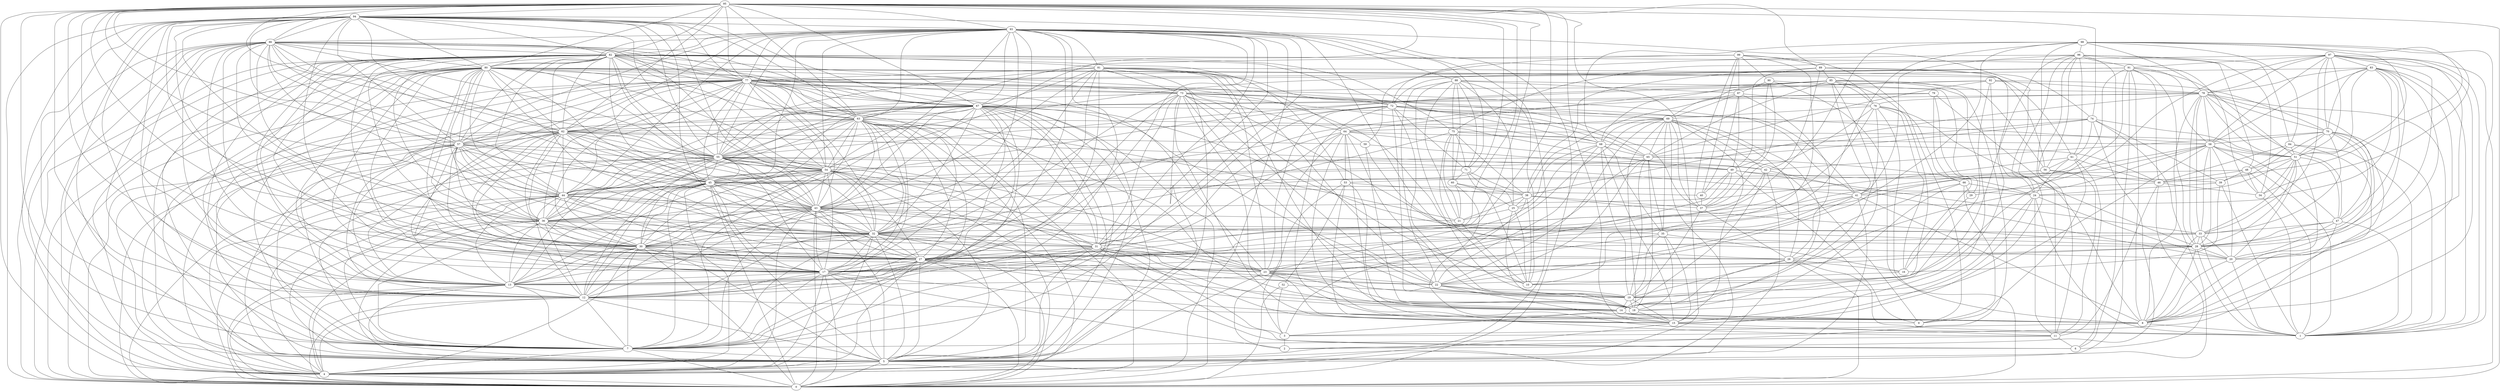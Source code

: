 digraph "sensornet-topology" {
label = "";
rankdir="BT";"0"->"4" [arrowhead = "both"] 
"0"->"5" [arrowhead = "both"] 
"0"->"7" [arrowhead = "both"] 
"0"->"12" [arrowhead = "both"] 
"0"->"13" [arrowhead = "both"] 
"0"->"17" [arrowhead = "both"] 
"0"->"26" [arrowhead = "both"] 
"0"->"27" [arrowhead = "both"] 
"0"->"30" [arrowhead = "both"] 
"0"->"32" [arrowhead = "both"] 
"0"->"36" [arrowhead = "both"] 
"0"->"43" [arrowhead = "both"] 
"0"->"44" [arrowhead = "both"] 
"0"->"45" [arrowhead = "both"] 
"0"->"52" [arrowhead = "both"] 
"0"->"54" [arrowhead = "both"] 
"0"->"55" [arrowhead = "both"] 
"0"->"57" [arrowhead = "both"] 
"0"->"62" [arrowhead = "both"] 
"0"->"63" [arrowhead = "both"] 
"0"->"67" [arrowhead = "both"] 
"0"->"76" [arrowhead = "both"] 
"0"->"77" [arrowhead = "both"] 
"0"->"80" [arrowhead = "both"] 
"0"->"82" [arrowhead = "both"] 
"0"->"86" [arrowhead = "both"] 
"0"->"93" [arrowhead = "both"] 
"0"->"94" [arrowhead = "both"] 
"0"->"95" [arrowhead = "both"] 
"0"->"97" [arrowhead = "both"] 
"1"->"8" [arrowhead = "both"] 
"1"->"20" [arrowhead = "both"] 
"1"->"24" [arrowhead = "both"] 
"1"->"26" [arrowhead = "both"] 
"1"->"28" [arrowhead = "both"] 
"1"->"33" [arrowhead = "both"] 
"1"->"34" [arrowhead = "both"] 
"1"->"39" [arrowhead = "both"] 
"1"->"47" [arrowhead = "both"] 
"1"->"48" [arrowhead = "both"] 
"1"->"58" [arrowhead = "both"] 
"1"->"60" [arrowhead = "both"] 
"1"->"70" [arrowhead = "both"] 
"1"->"78" [arrowhead = "both"] 
"1"->"83" [arrowhead = "both"] 
"1"->"84" [arrowhead = "both"] 
"1"->"97" [arrowhead = "both"] 
"1"->"98" [arrowhead = "both"] 
"2"->"3" [arrowhead = "both"] 
"2"->"17" [arrowhead = "both"] 
"2"->"53" [arrowhead = "both"] 
"2"->"74" [arrowhead = "both"] 
"2"->"85" [arrowhead = "both"] 
"3"->"8" [arrowhead = "both"] 
"3"->"14" [arrowhead = "both"] 
"3"->"31" [arrowhead = "both"] 
"3"->"38" [arrowhead = "both"] 
"3"->"52" [arrowhead = "both"] 
"3"->"64" [arrowhead = "both"] 
"3"->"84" [arrowhead = "both"] 
"4"->"5" [arrowhead = "both"] 
"4"->"7" [arrowhead = "both"] 
"4"->"12" [arrowhead = "both"] 
"4"->"13" [arrowhead = "both"] 
"4"->"15" [arrowhead = "both"] 
"4"->"17" [arrowhead = "both"] 
"4"->"27" [arrowhead = "both"] 
"4"->"30" [arrowhead = "both"] 
"4"->"32" [arrowhead = "both"] 
"4"->"36" [arrowhead = "both"] 
"4"->"43" [arrowhead = "both"] 
"4"->"44" [arrowhead = "both"] 
"4"->"45" [arrowhead = "both"] 
"4"->"55" [arrowhead = "both"] 
"4"->"57" [arrowhead = "both"] 
"4"->"62" [arrowhead = "both"] 
"4"->"63" [arrowhead = "both"] 
"4"->"67" [arrowhead = "both"] 
"4"->"69" [arrowhead = "both"] 
"4"->"77" [arrowhead = "both"] 
"4"->"80" [arrowhead = "both"] 
"4"->"82" [arrowhead = "both"] 
"4"->"86" [arrowhead = "both"] 
"4"->"93" [arrowhead = "both"] 
"4"->"94" [arrowhead = "both"] 
"4"->"95" [arrowhead = "both"] 
"5"->"7" [arrowhead = "both"] 
"5"->"12" [arrowhead = "both"] 
"5"->"13" [arrowhead = "both"] 
"5"->"17" [arrowhead = "both"] 
"5"->"23" [arrowhead = "both"] 
"5"->"27" [arrowhead = "both"] 
"5"->"30" [arrowhead = "both"] 
"5"->"31" [arrowhead = "both"] 
"5"->"32" [arrowhead = "both"] 
"5"->"36" [arrowhead = "both"] 
"5"->"41" [arrowhead = "both"] 
"5"->"42" [arrowhead = "both"] 
"5"->"43" [arrowhead = "both"] 
"5"->"44" [arrowhead = "both"] 
"5"->"45" [arrowhead = "both"] 
"5"->"54" [arrowhead = "both"] 
"5"->"57" [arrowhead = "both"] 
"5"->"62" [arrowhead = "both"] 
"5"->"63" [arrowhead = "both"] 
"5"->"67" [arrowhead = "both"] 
"5"->"73" [arrowhead = "both"] 
"5"->"74" [arrowhead = "both"] 
"5"->"77" [arrowhead = "both"] 
"5"->"80" [arrowhead = "both"] 
"5"->"81" [arrowhead = "both"] 
"5"->"82" [arrowhead = "both"] 
"5"->"86" [arrowhead = "both"] 
"5"->"91" [arrowhead = "both"] 
"5"->"93" [arrowhead = "both"] 
"5"->"94" [arrowhead = "both"] 
"5"->"95" [arrowhead = "both"] 
"6"->"11" [arrowhead = "both"] 
"6"->"31" [arrowhead = "both"] 
"6"->"43" [arrowhead = "both"] 
"6"->"46" [arrowhead = "both"] 
"6"->"61" [arrowhead = "both"] 
"6"->"96" [arrowhead = "both"] 
"7"->"11" [arrowhead = "both"] 
"7"->"12" [arrowhead = "both"] 
"7"->"13" [arrowhead = "both"] 
"7"->"17" [arrowhead = "both"] 
"7"->"27" [arrowhead = "both"] 
"7"->"30" [arrowhead = "both"] 
"7"->"31" [arrowhead = "both"] 
"7"->"32" [arrowhead = "both"] 
"7"->"36" [arrowhead = "both"] 
"7"->"43" [arrowhead = "both"] 
"7"->"44" [arrowhead = "both"] 
"7"->"45" [arrowhead = "both"] 
"7"->"54" [arrowhead = "both"] 
"7"->"55" [arrowhead = "both"] 
"7"->"62" [arrowhead = "both"] 
"7"->"63" [arrowhead = "both"] 
"7"->"67" [arrowhead = "both"] 
"7"->"77" [arrowhead = "both"] 
"7"->"80" [arrowhead = "both"] 
"7"->"82" [arrowhead = "both"] 
"7"->"86" [arrowhead = "both"] 
"7"->"93" [arrowhead = "both"] 
"7"->"94" [arrowhead = "both"] 
"7"->"95" [arrowhead = "both"] 
"8"->"12" [arrowhead = "both"] 
"8"->"14" [arrowhead = "both"] 
"8"->"17" [arrowhead = "both"] 
"8"->"20" [arrowhead = "both"] 
"8"->"28" [arrowhead = "both"] 
"8"->"33" [arrowhead = "both"] 
"8"->"41" [arrowhead = "both"] 
"8"->"47" [arrowhead = "both"] 
"8"->"51" [arrowhead = "both"] 
"8"->"53" [arrowhead = "both"] 
"8"->"64" [arrowhead = "both"] 
"8"->"70" [arrowhead = "both"] 
"8"->"78" [arrowhead = "both"] 
"8"->"79" [arrowhead = "both"] 
"8"->"83" [arrowhead = "both"] 
"8"->"90" [arrowhead = "both"] 
"8"->"91" [arrowhead = "both"] 
"8"->"97" [arrowhead = "both"] 
"9"->"14" [arrowhead = "both"] 
"9"->"49" [arrowhead = "both"] 
"9"->"61" [arrowhead = "both"] 
"9"->"65" [arrowhead = "both"] 
"9"->"66" [arrowhead = "both"] 
"9"->"99" [arrowhead = "both"] 
"10"->"16" [arrowhead = "both"] 
"10"->"21" [arrowhead = "both"] 
"10"->"25" [arrowhead = "both"] 
"10"->"38" [arrowhead = "both"] 
"10"->"71" [arrowhead = "both"] 
"10"->"73" [arrowhead = "both"] 
"10"->"75" [arrowhead = "both"] 
"10"->"88" [arrowhead = "both"] 
"10"->"96" [arrowhead = "both"] 
"10"->"99" [arrowhead = "both"] 
"11"->"15" [arrowhead = "both"] 
"11"->"24" [arrowhead = "both"] 
"11"->"46" [arrowhead = "both"] 
"11"->"56" [arrowhead = "both"] 
"11"->"64" [arrowhead = "both"] 
"11"->"96" [arrowhead = "both"] 
"11"->"98" [arrowhead = "both"] 
"12"->"13" [arrowhead = "both"] 
"12"->"17" [arrowhead = "both"] 
"12"->"27" [arrowhead = "both"] 
"12"->"30" [arrowhead = "both"] 
"12"->"32" [arrowhead = "both"] 
"12"->"36" [arrowhead = "both"] 
"12"->"43" [arrowhead = "both"] 
"12"->"44" [arrowhead = "both"] 
"12"->"45" [arrowhead = "both"] 
"12"->"54" [arrowhead = "both"] 
"12"->"55" [arrowhead = "both"] 
"12"->"57" [arrowhead = "both"] 
"12"->"63" [arrowhead = "both"] 
"12"->"67" [arrowhead = "both"] 
"12"->"77" [arrowhead = "both"] 
"12"->"80" [arrowhead = "both"] 
"12"->"82" [arrowhead = "both"] 
"12"->"86" [arrowhead = "both"] 
"12"->"93" [arrowhead = "both"] 
"12"->"94" [arrowhead = "both"] 
"12"->"95" [arrowhead = "both"] 
"13"->"17" [arrowhead = "both"] 
"13"->"27" [arrowhead = "both"] 
"13"->"30" [arrowhead = "both"] 
"13"->"32" [arrowhead = "both"] 
"13"->"36" [arrowhead = "both"] 
"13"->"43" [arrowhead = "both"] 
"13"->"44" [arrowhead = "both"] 
"13"->"45" [arrowhead = "both"] 
"13"->"49" [arrowhead = "both"] 
"13"->"54" [arrowhead = "both"] 
"13"->"55" [arrowhead = "both"] 
"13"->"57" [arrowhead = "both"] 
"13"->"62" [arrowhead = "both"] 
"13"->"67" [arrowhead = "both"] 
"13"->"77" [arrowhead = "both"] 
"13"->"80" [arrowhead = "both"] 
"13"->"82" [arrowhead = "both"] 
"13"->"86" [arrowhead = "both"] 
"13"->"93" [arrowhead = "both"] 
"13"->"94" [arrowhead = "both"] 
"13"->"95" [arrowhead = "both"] 
"14"->"19" [arrowhead = "both"] 
"14"->"26" [arrowhead = "both"] 
"14"->"27" [arrowhead = "both"] 
"14"->"31" [arrowhead = "both"] 
"14"->"42" [arrowhead = "both"] 
"14"->"53" [arrowhead = "both"] 
"14"->"58" [arrowhead = "both"] 
"14"->"59" [arrowhead = "both"] 
"14"->"63" [arrowhead = "both"] 
"14"->"69" [arrowhead = "both"] 
"14"->"81" [arrowhead = "both"] 
"14"->"92" [arrowhead = "both"] 
"15"->"18" [arrowhead = "both"] 
"15"->"19" [arrowhead = "both"] 
"15"->"22" [arrowhead = "both"] 
"15"->"23" [arrowhead = "both"] 
"15"->"24" [arrowhead = "both"] 
"15"->"35" [arrowhead = "both"] 
"15"->"54" [arrowhead = "both"] 
"15"->"68" [arrowhead = "both"] 
"15"->"69" [arrowhead = "both"] 
"15"->"72" [arrowhead = "both"] 
"15"->"73" [arrowhead = "both"] 
"15"->"85" [arrowhead = "both"] 
"15"->"95" [arrowhead = "both"] 
"15"->"96" [arrowhead = "both"] 
"16"->"26" [arrowhead = "both"] 
"16"->"29" [arrowhead = "both"] 
"16"->"35" [arrowhead = "both"] 
"16"->"39" [arrowhead = "both"] 
"16"->"76" [arrowhead = "both"] 
"16"->"79" [arrowhead = "both"] 
"17"->"27" [arrowhead = "both"] 
"17"->"28" [arrowhead = "both"] 
"17"->"30" [arrowhead = "both"] 
"17"->"31" [arrowhead = "both"] 
"17"->"32" [arrowhead = "both"] 
"17"->"36" [arrowhead = "both"] 
"17"->"43" [arrowhead = "both"] 
"17"->"44" [arrowhead = "both"] 
"17"->"45" [arrowhead = "both"] 
"17"->"54" [arrowhead = "both"] 
"17"->"55" [arrowhead = "both"] 
"17"->"57" [arrowhead = "both"] 
"17"->"58" [arrowhead = "both"] 
"17"->"62" [arrowhead = "both"] 
"17"->"63" [arrowhead = "both"] 
"17"->"77" [arrowhead = "both"] 
"17"->"80" [arrowhead = "both"] 
"17"->"81" [arrowhead = "both"] 
"17"->"82" [arrowhead = "both"] 
"17"->"86" [arrowhead = "both"] 
"17"->"93" [arrowhead = "both"] 
"17"->"94" [arrowhead = "both"] 
"17"->"95" [arrowhead = "both"] 
"17"->"98" [arrowhead = "both"] 
"18"->"19" [arrowhead = "both"] 
"18"->"22" [arrowhead = "both"] 
"18"->"23" [arrowhead = "both"] 
"18"->"24" [arrowhead = "both"] 
"18"->"25" [arrowhead = "both"] 
"18"->"27" [arrowhead = "both"] 
"18"->"35" [arrowhead = "both"] 
"18"->"65" [arrowhead = "both"] 
"18"->"69" [arrowhead = "both"] 
"18"->"72" [arrowhead = "both"] 
"18"->"73" [arrowhead = "both"] 
"18"->"85" [arrowhead = "both"] 
"19"->"22" [arrowhead = "both"] 
"19"->"23" [arrowhead = "both"] 
"19"->"26" [arrowhead = "both"] 
"19"->"35" [arrowhead = "both"] 
"19"->"37" [arrowhead = "both"] 
"19"->"52" [arrowhead = "both"] 
"19"->"64" [arrowhead = "both"] 
"19"->"65" [arrowhead = "both"] 
"19"->"68" [arrowhead = "both"] 
"19"->"72" [arrowhead = "both"] 
"19"->"73" [arrowhead = "both"] 
"19"->"76" [arrowhead = "both"] 
"19"->"85" [arrowhead = "both"] 
"19"->"88" [arrowhead = "both"] 
"19"->"92" [arrowhead = "both"] 
"20"->"24" [arrowhead = "both"] 
"20"->"28" [arrowhead = "both"] 
"20"->"33" [arrowhead = "both"] 
"20"->"42" [arrowhead = "both"] 
"20"->"44" [arrowhead = "both"] 
"20"->"47" [arrowhead = "both"] 
"20"->"51" [arrowhead = "both"] 
"20"->"58" [arrowhead = "both"] 
"20"->"78" [arrowhead = "both"] 
"20"->"83" [arrowhead = "both"] 
"20"->"97" [arrowhead = "both"] 
"21"->"25" [arrowhead = "both"] 
"21"->"38" [arrowhead = "both"] 
"21"->"43" [arrowhead = "both"] 
"21"->"60" [arrowhead = "both"] 
"21"->"63" [arrowhead = "both"] 
"21"->"75" [arrowhead = "both"] 
"21"->"88" [arrowhead = "both"] 
"22"->"23" [arrowhead = "both"] 
"22"->"31" [arrowhead = "both"] 
"22"->"32" [arrowhead = "both"] 
"22"->"41" [arrowhead = "both"] 
"22"->"65" [arrowhead = "both"] 
"22"->"67" [arrowhead = "both"] 
"22"->"68" [arrowhead = "both"] 
"22"->"69" [arrowhead = "both"] 
"22"->"73" [arrowhead = "both"] 
"22"->"81" [arrowhead = "both"] 
"22"->"88" [arrowhead = "both"] 
"22"->"91" [arrowhead = "both"] 
"23"->"27" [arrowhead = "both"] 
"23"->"31" [arrowhead = "both"] 
"23"->"32" [arrowhead = "both"] 
"23"->"35" [arrowhead = "both"] 
"23"->"43" [arrowhead = "both"] 
"23"->"55" [arrowhead = "both"] 
"23"->"65" [arrowhead = "both"] 
"23"->"66" [arrowhead = "both"] 
"23"->"68" [arrowhead = "both"] 
"23"->"69" [arrowhead = "both"] 
"23"->"72" [arrowhead = "both"] 
"23"->"77" [arrowhead = "both"] 
"23"->"81" [arrowhead = "both"] 
"23"->"82" [arrowhead = "both"] 
"24"->"39" [arrowhead = "both"] 
"24"->"45" [arrowhead = "both"] 
"24"->"51" [arrowhead = "both"] 
"24"->"61" [arrowhead = "both"] 
"24"->"65" [arrowhead = "both"] 
"24"->"66" [arrowhead = "both"] 
"24"->"89" [arrowhead = "both"] 
"24"->"93" [arrowhead = "both"] 
"25"->"38" [arrowhead = "both"] 
"25"->"60" [arrowhead = "both"] 
"25"->"68" [arrowhead = "both"] 
"25"->"71" [arrowhead = "both"] 
"25"->"83" [arrowhead = "both"] 
"25"->"88" [arrowhead = "both"] 
"26"->"28" [arrowhead = "both"] 
"26"->"30" [arrowhead = "both"] 
"26"->"37" [arrowhead = "both"] 
"26"->"59" [arrowhead = "both"] 
"26"->"66" [arrowhead = "both"] 
"26"->"69" [arrowhead = "both"] 
"26"->"80" [arrowhead = "both"] 
"26"->"87" [arrowhead = "both"] 
"27"->"30" [arrowhead = "both"] 
"27"->"31" [arrowhead = "both"] 
"27"->"32" [arrowhead = "both"] 
"27"->"33" [arrowhead = "both"] 
"27"->"36" [arrowhead = "both"] 
"27"->"41" [arrowhead = "both"] 
"27"->"43" [arrowhead = "both"] 
"27"->"44" [arrowhead = "both"] 
"27"->"45" [arrowhead = "both"] 
"27"->"54" [arrowhead = "both"] 
"27"->"55" [arrowhead = "both"] 
"27"->"57" [arrowhead = "both"] 
"27"->"62" [arrowhead = "both"] 
"27"->"63" [arrowhead = "both"] 
"27"->"64" [arrowhead = "both"] 
"27"->"67" [arrowhead = "both"] 
"27"->"73" [arrowhead = "both"] 
"27"->"80" [arrowhead = "both"] 
"27"->"81" [arrowhead = "both"] 
"27"->"82" [arrowhead = "both"] 
"27"->"86" [arrowhead = "both"] 
"27"->"91" [arrowhead = "both"] 
"27"->"93" [arrowhead = "both"] 
"27"->"94" [arrowhead = "both"] 
"27"->"95" [arrowhead = "both"] 
"27"->"98" [arrowhead = "both"] 
"28"->"33" [arrowhead = "both"] 
"28"->"38" [arrowhead = "both"] 
"28"->"47" [arrowhead = "both"] 
"28"->"51" [arrowhead = "both"] 
"28"->"58" [arrowhead = "both"] 
"28"->"67" [arrowhead = "both"] 
"28"->"70" [arrowhead = "both"] 
"28"->"76" [arrowhead = "both"] 
"28"->"78" [arrowhead = "both"] 
"28"->"83" [arrowhead = "both"] 
"28"->"91" [arrowhead = "both"] 
"28"->"94" [arrowhead = "both"] 
"28"->"97" [arrowhead = "both"] 
"29"->"66" [arrowhead = "both"] 
"29"->"90" [arrowhead = "both"] 
"29"->"97" [arrowhead = "both"] 
"30"->"32" [arrowhead = "both"] 
"30"->"36" [arrowhead = "both"] 
"30"->"43" [arrowhead = "both"] 
"30"->"44" [arrowhead = "both"] 
"30"->"45" [arrowhead = "both"] 
"30"->"54" [arrowhead = "both"] 
"30"->"55" [arrowhead = "both"] 
"30"->"57" [arrowhead = "both"] 
"30"->"62" [arrowhead = "both"] 
"30"->"63" [arrowhead = "both"] 
"30"->"67" [arrowhead = "both"] 
"30"->"76" [arrowhead = "both"] 
"30"->"77" [arrowhead = "both"] 
"30"->"82" [arrowhead = "both"] 
"30"->"86" [arrowhead = "both"] 
"30"->"93" [arrowhead = "both"] 
"30"->"94" [arrowhead = "both"] 
"30"->"95" [arrowhead = "both"] 
"30"->"98" [arrowhead = "both"] 
"31"->"32" [arrowhead = "both"] 
"31"->"43" [arrowhead = "both"] 
"31"->"55" [arrowhead = "both"] 
"31"->"56" [arrowhead = "both"] 
"31"->"57" [arrowhead = "both"] 
"31"->"64" [arrowhead = "both"] 
"31"->"67" [arrowhead = "both"] 
"31"->"72" [arrowhead = "both"] 
"31"->"73" [arrowhead = "both"] 
"31"->"77" [arrowhead = "both"] 
"31"->"82" [arrowhead = "both"] 
"31"->"93" [arrowhead = "both"] 
"32"->"36" [arrowhead = "both"] 
"32"->"43" [arrowhead = "both"] 
"32"->"44" [arrowhead = "both"] 
"32"->"45" [arrowhead = "both"] 
"32"->"54" [arrowhead = "both"] 
"32"->"55" [arrowhead = "both"] 
"32"->"57" [arrowhead = "both"] 
"32"->"62" [arrowhead = "both"] 
"32"->"63" [arrowhead = "both"] 
"32"->"67" [arrowhead = "both"] 
"32"->"72" [arrowhead = "both"] 
"32"->"73" [arrowhead = "both"] 
"32"->"75" [arrowhead = "both"] 
"32"->"77" [arrowhead = "both"] 
"32"->"80" [arrowhead = "both"] 
"32"->"81" [arrowhead = "both"] 
"32"->"86" [arrowhead = "both"] 
"32"->"93" [arrowhead = "both"] 
"32"->"94" [arrowhead = "both"] 
"32"->"95" [arrowhead = "both"] 
"33"->"36" [arrowhead = "both"] 
"33"->"47" [arrowhead = "both"] 
"33"->"49" [arrowhead = "both"] 
"33"->"51" [arrowhead = "both"] 
"33"->"58" [arrowhead = "both"] 
"33"->"70" [arrowhead = "both"] 
"33"->"77" [arrowhead = "both"] 
"33"->"78" [arrowhead = "both"] 
"33"->"97" [arrowhead = "both"] 
"34"->"46" [arrowhead = "both"] 
"34"->"48" [arrowhead = "both"] 
"34"->"51" [arrowhead = "both"] 
"34"->"82" [arrowhead = "both"] 
"34"->"96" [arrowhead = "both"] 
"34"->"98" [arrowhead = "both"] 
"35"->"41" [arrowhead = "both"] 
"35"->"65" [arrowhead = "both"] 
"35"->"68" [arrowhead = "both"] 
"35"->"69" [arrowhead = "both"] 
"35"->"73" [arrowhead = "both"] 
"36"->"43" [arrowhead = "both"] 
"36"->"44" [arrowhead = "both"] 
"36"->"45" [arrowhead = "both"] 
"36"->"54" [arrowhead = "both"] 
"36"->"55" [arrowhead = "both"] 
"36"->"57" [arrowhead = "both"] 
"36"->"62" [arrowhead = "both"] 
"36"->"63" [arrowhead = "both"] 
"36"->"67" [arrowhead = "both"] 
"36"->"77" [arrowhead = "both"] 
"36"->"80" [arrowhead = "both"] 
"36"->"82" [arrowhead = "both"] 
"36"->"93" [arrowhead = "both"] 
"36"->"94" [arrowhead = "both"] 
"36"->"95" [arrowhead = "both"] 
"37"->"38" [arrowhead = "both"] 
"37"->"40" [arrowhead = "both"] 
"37"->"42" [arrowhead = "both"] 
"37"->"49" [arrowhead = "both"] 
"37"->"69" [arrowhead = "both"] 
"37"->"76" [arrowhead = "both"] 
"37"->"80" [arrowhead = "both"] 
"37"->"90" [arrowhead = "both"] 
"37"->"99" [arrowhead = "both"] 
"38"->"53" [arrowhead = "both"] 
"38"->"60" [arrowhead = "both"] 
"38"->"71" [arrowhead = "both"] 
"38"->"75" [arrowhead = "both"] 
"38"->"78" [arrowhead = "both"] 
"38"->"87" [arrowhead = "both"] 
"38"->"89" [arrowhead = "both"] 
"39"->"48" [arrowhead = "both"] 
"39"->"49" [arrowhead = "both"] 
"39"->"70" [arrowhead = "both"] 
"39"->"74" [arrowhead = "both"] 
"40"->"45" [arrowhead = "both"] 
"40"->"49" [arrowhead = "both"] 
"40"->"87" [arrowhead = "both"] 
"40"->"99" [arrowhead = "both"] 
"41"->"46" [arrowhead = "both"] 
"41"->"55" [arrowhead = "both"] 
"41"->"58" [arrowhead = "both"] 
"41"->"72" [arrowhead = "both"] 
"41"->"77" [arrowhead = "both"] 
"41"->"85" [arrowhead = "both"] 
"41"->"96" [arrowhead = "both"] 
"42"->"55" [arrowhead = "both"] 
"42"->"64" [arrowhead = "both"] 
"42"->"69" [arrowhead = "both"] 
"42"->"70" [arrowhead = "both"] 
"42"->"89" [arrowhead = "both"] 
"43"->"44" [arrowhead = "both"] 
"43"->"45" [arrowhead = "both"] 
"43"->"54" [arrowhead = "both"] 
"43"->"55" [arrowhead = "both"] 
"43"->"57" [arrowhead = "both"] 
"43"->"61" [arrowhead = "both"] 
"43"->"62" [arrowhead = "both"] 
"43"->"63" [arrowhead = "both"] 
"43"->"67" [arrowhead = "both"] 
"43"->"71" [arrowhead = "both"] 
"43"->"77" [arrowhead = "both"] 
"43"->"80" [arrowhead = "both"] 
"43"->"81" [arrowhead = "both"] 
"43"->"82" [arrowhead = "both"] 
"43"->"86" [arrowhead = "both"] 
"43"->"94" [arrowhead = "both"] 
"43"->"95" [arrowhead = "both"] 
"44"->"45" [arrowhead = "both"] 
"44"->"54" [arrowhead = "both"] 
"44"->"55" [arrowhead = "both"] 
"44"->"57" [arrowhead = "both"] 
"44"->"62" [arrowhead = "both"] 
"44"->"63" [arrowhead = "both"] 
"44"->"67" [arrowhead = "both"] 
"44"->"77" [arrowhead = "both"] 
"44"->"79" [arrowhead = "both"] 
"44"->"80" [arrowhead = "both"] 
"44"->"82" [arrowhead = "both"] 
"44"->"86" [arrowhead = "both"] 
"44"->"93" [arrowhead = "both"] 
"44"->"95" [arrowhead = "both"] 
"45"->"48" [arrowhead = "both"] 
"45"->"54" [arrowhead = "both"] 
"45"->"55" [arrowhead = "both"] 
"45"->"57" [arrowhead = "both"] 
"45"->"62" [arrowhead = "both"] 
"45"->"63" [arrowhead = "both"] 
"45"->"67" [arrowhead = "both"] 
"45"->"74" [arrowhead = "both"] 
"45"->"77" [arrowhead = "both"] 
"45"->"80" [arrowhead = "both"] 
"45"->"82" [arrowhead = "both"] 
"45"->"85" [arrowhead = "both"] 
"45"->"86" [arrowhead = "both"] 
"45"->"93" [arrowhead = "both"] 
"45"->"94" [arrowhead = "both"] 
"46"->"48" [arrowhead = "both"] 
"46"->"56" [arrowhead = "both"] 
"46"->"61" [arrowhead = "both"] 
"46"->"68" [arrowhead = "both"] 
"46"->"84" [arrowhead = "both"] 
"46"->"91" [arrowhead = "both"] 
"46"->"98" [arrowhead = "both"] 
"47"->"51" [arrowhead = "both"] 
"47"->"58" [arrowhead = "both"] 
"47"->"70" [arrowhead = "both"] 
"47"->"78" [arrowhead = "both"] 
"47"->"83" [arrowhead = "both"] 
"48"->"51" [arrowhead = "both"] 
"48"->"84" [arrowhead = "both"] 
"48"->"96" [arrowhead = "both"] 
"49"->"59" [arrowhead = "both"] 
"49"->"62" [arrowhead = "both"] 
"49"->"63" [arrowhead = "both"] 
"49"->"87" [arrowhead = "both"] 
"49"->"89" [arrowhead = "both"] 
"49"->"90" [arrowhead = "both"] 
"51"->"58" [arrowhead = "both"] 
"51"->"70" [arrowhead = "both"] 
"51"->"74" [arrowhead = "both"] 
"51"->"75" [arrowhead = "both"] 
"51"->"78" [arrowhead = "both"] 
"51"->"83" [arrowhead = "both"] 
"51"->"84" [arrowhead = "both"] 
"51"->"91" [arrowhead = "both"] 
"51"->"97" [arrowhead = "both"] 
"51"->"98" [arrowhead = "both"] 
"52"->"53" [arrowhead = "both"] 
"53"->"58" [arrowhead = "both"] 
"53"->"64" [arrowhead = "both"] 
"53"->"82" [arrowhead = "both"] 
"54"->"55" [arrowhead = "both"] 
"54"->"57" [arrowhead = "both"] 
"54"->"62" [arrowhead = "both"] 
"54"->"63" [arrowhead = "both"] 
"54"->"65" [arrowhead = "both"] 
"54"->"67" [arrowhead = "both"] 
"54"->"77" [arrowhead = "both"] 
"54"->"80" [arrowhead = "both"] 
"54"->"82" [arrowhead = "both"] 
"54"->"86" [arrowhead = "both"] 
"54"->"93" [arrowhead = "both"] 
"54"->"94" [arrowhead = "both"] 
"54"->"95" [arrowhead = "both"] 
"55"->"57" [arrowhead = "both"] 
"55"->"62" [arrowhead = "both"] 
"55"->"63" [arrowhead = "both"] 
"55"->"67" [arrowhead = "both"] 
"55"->"73" [arrowhead = "both"] 
"55"->"77" [arrowhead = "both"] 
"55"->"80" [arrowhead = "both"] 
"55"->"81" [arrowhead = "both"] 
"55"->"82" [arrowhead = "both"] 
"55"->"86" [arrowhead = "both"] 
"55"->"91" [arrowhead = "both"] 
"55"->"92" [arrowhead = "both"] 
"55"->"93" [arrowhead = "both"] 
"55"->"94" [arrowhead = "both"] 
"55"->"95" [arrowhead = "both"] 
"56"->"61" [arrowhead = "both"] 
"56"->"81" [arrowhead = "both"] 
"56"->"85" [arrowhead = "both"] 
"56"->"96" [arrowhead = "both"] 
"57"->"62" [arrowhead = "both"] 
"57"->"63" [arrowhead = "both"] 
"57"->"67" [arrowhead = "both"] 
"57"->"77" [arrowhead = "both"] 
"57"->"80" [arrowhead = "both"] 
"57"->"82" [arrowhead = "both"] 
"57"->"86" [arrowhead = "both"] 
"57"->"93" [arrowhead = "both"] 
"57"->"94" [arrowhead = "both"] 
"57"->"95" [arrowhead = "both"] 
"58"->"64" [arrowhead = "both"] 
"58"->"67" [arrowhead = "both"] 
"58"->"70" [arrowhead = "both"] 
"58"->"78" [arrowhead = "both"] 
"58"->"83" [arrowhead = "both"] 
"58"->"91" [arrowhead = "both"] 
"58"->"97" [arrowhead = "both"] 
"59"->"62" [arrowhead = "both"] 
"59"->"64" [arrowhead = "both"] 
"59"->"99" [arrowhead = "both"] 
"60"->"71" [arrowhead = "both"] 
"60"->"75" [arrowhead = "both"] 
"60"->"88" [arrowhead = "both"] 
"61"->"74" [arrowhead = "both"] 
"61"->"80" [arrowhead = "both"] 
"61"->"96" [arrowhead = "both"] 
"62"->"63" [arrowhead = "both"] 
"62"->"67" [arrowhead = "both"] 
"62"->"74" [arrowhead = "both"] 
"62"->"77" [arrowhead = "both"] 
"62"->"80" [arrowhead = "both"] 
"62"->"82" [arrowhead = "both"] 
"62"->"86" [arrowhead = "both"] 
"62"->"93" [arrowhead = "both"] 
"62"->"94" [arrowhead = "both"] 
"62"->"95" [arrowhead = "both"] 
"63"->"67" [arrowhead = "both"] 
"63"->"77" [arrowhead = "both"] 
"63"->"80" [arrowhead = "both"] 
"63"->"82" [arrowhead = "both"] 
"63"->"86" [arrowhead = "both"] 
"63"->"93" [arrowhead = "both"] 
"63"->"94" [arrowhead = "both"] 
"63"->"95" [arrowhead = "both"] 
"63"->"99" [arrowhead = "both"] 
"64"->"69" [arrowhead = "both"] 
"64"->"77" [arrowhead = "both"] 
"64"->"81" [arrowhead = "both"] 
"64"->"92" [arrowhead = "both"] 
"65"->"68" [arrowhead = "both"] 
"65"->"69" [arrowhead = "both"] 
"65"->"72" [arrowhead = "both"] 
"65"->"73" [arrowhead = "both"] 
"65"->"74" [arrowhead = "both"] 
"65"->"85" [arrowhead = "both"] 
"65"->"92" [arrowhead = "both"] 
"66"->"76" [arrowhead = "both"] 
"66"->"79" [arrowhead = "both"] 
"67"->"77" [arrowhead = "both"] 
"67"->"78" [arrowhead = "both"] 
"67"->"79" [arrowhead = "both"] 
"67"->"80" [arrowhead = "both"] 
"67"->"81" [arrowhead = "both"] 
"67"->"82" [arrowhead = "both"] 
"67"->"86" [arrowhead = "both"] 
"67"->"93" [arrowhead = "both"] 
"67"->"94" [arrowhead = "both"] 
"67"->"95" [arrowhead = "both"] 
"68"->"69" [arrowhead = "both"] 
"68"->"72" [arrowhead = "both"] 
"68"->"73" [arrowhead = "both"] 
"68"->"75" [arrowhead = "both"] 
"68"->"85" [arrowhead = "both"] 
"68"->"98" [arrowhead = "both"] 
"69"->"72" [arrowhead = "both"] 
"69"->"73" [arrowhead = "both"] 
"69"->"76" [arrowhead = "both"] 
"69"->"85" [arrowhead = "both"] 
"69"->"87" [arrowhead = "both"] 
"70"->"78" [arrowhead = "both"] 
"70"->"83" [arrowhead = "both"] 
"70"->"92" [arrowhead = "both"] 
"70"->"97" [arrowhead = "both"] 
"71"->"72" [arrowhead = "both"] 
"71"->"75" [arrowhead = "both"] 
"71"->"88" [arrowhead = "both"] 
"71"->"93" [arrowhead = "both"] 
"72"->"73" [arrowhead = "both"] 
"72"->"81" [arrowhead = "both"] 
"72"->"82" [arrowhead = "both"] 
"72"->"91" [arrowhead = "both"] 
"72"->"96" [arrowhead = "both"] 
"73"->"77" [arrowhead = "both"] 
"73"->"80" [arrowhead = "both"] 
"73"->"81" [arrowhead = "both"] 
"73"->"82" [arrowhead = "both"] 
"73"->"85" [arrowhead = "both"] 
"74"->"89" [arrowhead = "both"] 
"74"->"95" [arrowhead = "both"] 
"75"->"82" [arrowhead = "both"] 
"75"->"88" [arrowhead = "both"] 
"75"->"97" [arrowhead = "both"] 
"76"->"78" [arrowhead = "both"] 
"76"->"80" [arrowhead = "both"] 
"76"->"85" [arrowhead = "both"] 
"76"->"87" [arrowhead = "both"] 
"77"->"80" [arrowhead = "both"] 
"77"->"81" [arrowhead = "both"] 
"77"->"82" [arrowhead = "both"] 
"77"->"83" [arrowhead = "both"] 
"77"->"86" [arrowhead = "both"] 
"77"->"91" [arrowhead = "both"] 
"77"->"93" [arrowhead = "both"] 
"77"->"94" [arrowhead = "both"] 
"77"->"95" [arrowhead = "both"] 
"78"->"83" [arrowhead = "both"] 
"78"->"88" [arrowhead = "both"] 
"78"->"92" [arrowhead = "both"] 
"78"->"97" [arrowhead = "both"] 
"78"->"98" [arrowhead = "both"] 
"80"->"82" [arrowhead = "both"] 
"80"->"86" [arrowhead = "both"] 
"80"->"93" [arrowhead = "both"] 
"80"->"94" [arrowhead = "both"] 
"80"->"95" [arrowhead = "both"] 
"81"->"82" [arrowhead = "both"] 
"81"->"93" [arrowhead = "both"] 
"82"->"86" [arrowhead = "both"] 
"82"->"93" [arrowhead = "both"] 
"82"->"94" [arrowhead = "both"] 
"82"->"95" [arrowhead = "both"] 
"83"->"97" [arrowhead = "both"] 
"84"->"96" [arrowhead = "both"] 
"84"->"98" [arrowhead = "both"] 
"85"->"89" [arrowhead = "both"] 
"86"->"93" [arrowhead = "both"] 
"86"->"94" [arrowhead = "both"] 
"86"->"95" [arrowhead = "both"] 
"87"->"88" [arrowhead = "both"] 
"87"->"90" [arrowhead = "both"] 
"87"->"99" [arrowhead = "both"] 
"88"->"93" [arrowhead = "both"] 
"89"->"95" [arrowhead = "both"] 
"89"->"99" [arrowhead = "both"] 
"90"->"99" [arrowhead = "both"] 
"91"->"96" [arrowhead = "both"] 
"91"->"97" [arrowhead = "both"] 
"93"->"94" [arrowhead = "both"] 
"93"->"95" [arrowhead = "both"] 
"94"->"95" [arrowhead = "both"] 
"96"->"98" [arrowhead = "both"] 
}